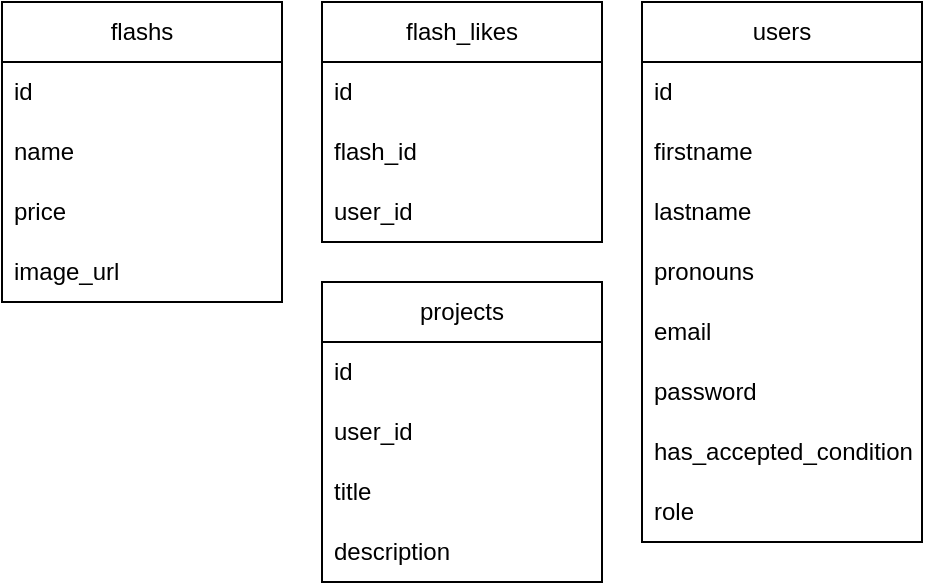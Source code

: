<mxfile version="20.7.4" type="github"><diagram id="WnRUJiR_dKmK8ocuyKYD" name="Page-1"><mxGraphModel dx="1150" dy="483" grid="1" gridSize="10" guides="1" tooltips="1" connect="1" arrows="1" fold="1" page="1" pageScale="1" pageWidth="827" pageHeight="1169" math="0" shadow="0"><root><mxCell id="0"/><mxCell id="1" parent="0"/><mxCell id="hfQBlb74d8DQN1UOkCWa-1" value="users" style="swimlane;fontStyle=0;childLayout=stackLayout;horizontal=1;startSize=30;horizontalStack=0;resizeParent=1;resizeParentMax=0;resizeLast=0;collapsible=1;marginBottom=0;whiteSpace=wrap;html=1;" vertex="1" parent="1"><mxGeometry x="510" y="160" width="140" height="270" as="geometry"/></mxCell><mxCell id="hfQBlb74d8DQN1UOkCWa-21" value="id" style="text;strokeColor=none;fillColor=none;align=left;verticalAlign=middle;spacingLeft=4;spacingRight=4;overflow=hidden;points=[[0,0.5],[1,0.5]];portConstraint=eastwest;rotatable=0;whiteSpace=wrap;html=1;" vertex="1" parent="hfQBlb74d8DQN1UOkCWa-1"><mxGeometry y="30" width="140" height="30" as="geometry"/></mxCell><mxCell id="hfQBlb74d8DQN1UOkCWa-2" value="firstname" style="text;strokeColor=none;fillColor=none;align=left;verticalAlign=middle;spacingLeft=4;spacingRight=4;overflow=hidden;points=[[0,0.5],[1,0.5]];portConstraint=eastwest;rotatable=0;whiteSpace=wrap;html=1;" vertex="1" parent="hfQBlb74d8DQN1UOkCWa-1"><mxGeometry y="60" width="140" height="30" as="geometry"/></mxCell><mxCell id="hfQBlb74d8DQN1UOkCWa-3" value="lastname" style="text;strokeColor=none;fillColor=none;align=left;verticalAlign=middle;spacingLeft=4;spacingRight=4;overflow=hidden;points=[[0,0.5],[1,0.5]];portConstraint=eastwest;rotatable=0;whiteSpace=wrap;html=1;" vertex="1" parent="hfQBlb74d8DQN1UOkCWa-1"><mxGeometry y="90" width="140" height="30" as="geometry"/></mxCell><mxCell id="hfQBlb74d8DQN1UOkCWa-24" value="pronouns" style="text;strokeColor=none;fillColor=none;align=left;verticalAlign=middle;spacingLeft=4;spacingRight=4;overflow=hidden;points=[[0,0.5],[1,0.5]];portConstraint=eastwest;rotatable=0;whiteSpace=wrap;html=1;" vertex="1" parent="hfQBlb74d8DQN1UOkCWa-1"><mxGeometry y="120" width="140" height="30" as="geometry"/></mxCell><mxCell id="hfQBlb74d8DQN1UOkCWa-4" value="email" style="text;strokeColor=none;fillColor=none;align=left;verticalAlign=middle;spacingLeft=4;spacingRight=4;overflow=hidden;points=[[0,0.5],[1,0.5]];portConstraint=eastwest;rotatable=0;whiteSpace=wrap;html=1;" vertex="1" parent="hfQBlb74d8DQN1UOkCWa-1"><mxGeometry y="150" width="140" height="30" as="geometry"/></mxCell><mxCell id="hfQBlb74d8DQN1UOkCWa-5" value="password" style="text;strokeColor=none;fillColor=none;align=left;verticalAlign=middle;spacingLeft=4;spacingRight=4;overflow=hidden;points=[[0,0.5],[1,0.5]];portConstraint=eastwest;rotatable=0;whiteSpace=wrap;html=1;" vertex="1" parent="hfQBlb74d8DQN1UOkCWa-1"><mxGeometry y="180" width="140" height="30" as="geometry"/></mxCell><mxCell id="hfQBlb74d8DQN1UOkCWa-35" value="has_accepted_condition" style="text;strokeColor=none;fillColor=none;align=left;verticalAlign=middle;spacingLeft=4;spacingRight=4;overflow=hidden;points=[[0,0.5],[1,0.5]];portConstraint=eastwest;rotatable=0;whiteSpace=wrap;html=1;" vertex="1" parent="hfQBlb74d8DQN1UOkCWa-1"><mxGeometry y="210" width="140" height="30" as="geometry"/></mxCell><mxCell id="hfQBlb74d8DQN1UOkCWa-15" value="role" style="text;strokeColor=none;fillColor=none;align=left;verticalAlign=middle;spacingLeft=4;spacingRight=4;overflow=hidden;points=[[0,0.5],[1,0.5]];portConstraint=eastwest;rotatable=0;whiteSpace=wrap;html=1;" vertex="1" parent="hfQBlb74d8DQN1UOkCWa-1"><mxGeometry y="240" width="140" height="30" as="geometry"/></mxCell><mxCell id="hfQBlb74d8DQN1UOkCWa-6" value="flashs" style="swimlane;fontStyle=0;childLayout=stackLayout;horizontal=1;startSize=30;horizontalStack=0;resizeParent=1;resizeParentMax=0;resizeLast=0;collapsible=1;marginBottom=0;whiteSpace=wrap;html=1;" vertex="1" parent="1"><mxGeometry x="190" y="160" width="140" height="150" as="geometry"/></mxCell><mxCell id="hfQBlb74d8DQN1UOkCWa-20" value="id" style="text;strokeColor=none;fillColor=none;align=left;verticalAlign=middle;spacingLeft=4;spacingRight=4;overflow=hidden;points=[[0,0.5],[1,0.5]];portConstraint=eastwest;rotatable=0;whiteSpace=wrap;html=1;" vertex="1" parent="hfQBlb74d8DQN1UOkCWa-6"><mxGeometry y="30" width="140" height="30" as="geometry"/></mxCell><mxCell id="hfQBlb74d8DQN1UOkCWa-7" value="name" style="text;strokeColor=none;fillColor=none;align=left;verticalAlign=middle;spacingLeft=4;spacingRight=4;overflow=hidden;points=[[0,0.5],[1,0.5]];portConstraint=eastwest;rotatable=0;whiteSpace=wrap;html=1;" vertex="1" parent="hfQBlb74d8DQN1UOkCWa-6"><mxGeometry y="60" width="140" height="30" as="geometry"/></mxCell><mxCell id="hfQBlb74d8DQN1UOkCWa-10" value="price" style="text;strokeColor=none;fillColor=none;align=left;verticalAlign=middle;spacingLeft=4;spacingRight=4;overflow=hidden;points=[[0,0.5],[1,0.5]];portConstraint=eastwest;rotatable=0;whiteSpace=wrap;html=1;" vertex="1" parent="hfQBlb74d8DQN1UOkCWa-6"><mxGeometry y="90" width="140" height="30" as="geometry"/></mxCell><mxCell id="hfQBlb74d8DQN1UOkCWa-9" value="image_url" style="text;strokeColor=none;fillColor=none;align=left;verticalAlign=middle;spacingLeft=4;spacingRight=4;overflow=hidden;points=[[0,0.5],[1,0.5]];portConstraint=eastwest;rotatable=0;whiteSpace=wrap;html=1;" vertex="1" parent="hfQBlb74d8DQN1UOkCWa-6"><mxGeometry y="120" width="140" height="30" as="geometry"/></mxCell><mxCell id="hfQBlb74d8DQN1UOkCWa-16" value="projects" style="swimlane;fontStyle=0;childLayout=stackLayout;horizontal=1;startSize=30;horizontalStack=0;resizeParent=1;resizeParentMax=0;resizeLast=0;collapsible=1;marginBottom=0;whiteSpace=wrap;html=1;" vertex="1" parent="1"><mxGeometry x="350" y="300" width="140" height="150" as="geometry"/></mxCell><mxCell id="hfQBlb74d8DQN1UOkCWa-17" value="id" style="text;strokeColor=none;fillColor=none;align=left;verticalAlign=middle;spacingLeft=4;spacingRight=4;overflow=hidden;points=[[0,0.5],[1,0.5]];portConstraint=eastwest;rotatable=0;whiteSpace=wrap;html=1;" vertex="1" parent="hfQBlb74d8DQN1UOkCWa-16"><mxGeometry y="30" width="140" height="30" as="geometry"/></mxCell><mxCell id="hfQBlb74d8DQN1UOkCWa-18" value="user_id" style="text;strokeColor=none;fillColor=none;align=left;verticalAlign=middle;spacingLeft=4;spacingRight=4;overflow=hidden;points=[[0,0.5],[1,0.5]];portConstraint=eastwest;rotatable=0;whiteSpace=wrap;html=1;" vertex="1" parent="hfQBlb74d8DQN1UOkCWa-16"><mxGeometry y="60" width="140" height="30" as="geometry"/></mxCell><mxCell id="hfQBlb74d8DQN1UOkCWa-19" value="title" style="text;strokeColor=none;fillColor=none;align=left;verticalAlign=middle;spacingLeft=4;spacingRight=4;overflow=hidden;points=[[0,0.5],[1,0.5]];portConstraint=eastwest;rotatable=0;whiteSpace=wrap;html=1;" vertex="1" parent="hfQBlb74d8DQN1UOkCWa-16"><mxGeometry y="90" width="140" height="30" as="geometry"/></mxCell><mxCell id="hfQBlb74d8DQN1UOkCWa-22" value="description" style="text;strokeColor=none;fillColor=none;align=left;verticalAlign=middle;spacingLeft=4;spacingRight=4;overflow=hidden;points=[[0,0.5],[1,0.5]];portConstraint=eastwest;rotatable=0;whiteSpace=wrap;html=1;" vertex="1" parent="hfQBlb74d8DQN1UOkCWa-16"><mxGeometry y="120" width="140" height="30" as="geometry"/></mxCell><mxCell id="hfQBlb74d8DQN1UOkCWa-25" value="flash_likes" style="swimlane;fontStyle=0;childLayout=stackLayout;horizontal=1;startSize=30;horizontalStack=0;resizeParent=1;resizeParentMax=0;resizeLast=0;collapsible=1;marginBottom=0;whiteSpace=wrap;html=1;" vertex="1" parent="1"><mxGeometry x="350" y="160" width="140" height="120" as="geometry"/></mxCell><mxCell id="hfQBlb74d8DQN1UOkCWa-26" value="id" style="text;strokeColor=none;fillColor=none;align=left;verticalAlign=middle;spacingLeft=4;spacingRight=4;overflow=hidden;points=[[0,0.5],[1,0.5]];portConstraint=eastwest;rotatable=0;whiteSpace=wrap;html=1;" vertex="1" parent="hfQBlb74d8DQN1UOkCWa-25"><mxGeometry y="30" width="140" height="30" as="geometry"/></mxCell><mxCell id="hfQBlb74d8DQN1UOkCWa-27" value="flash_id" style="text;strokeColor=none;fillColor=none;align=left;verticalAlign=middle;spacingLeft=4;spacingRight=4;overflow=hidden;points=[[0,0.5],[1,0.5]];portConstraint=eastwest;rotatable=0;whiteSpace=wrap;html=1;" vertex="1" parent="hfQBlb74d8DQN1UOkCWa-25"><mxGeometry y="60" width="140" height="30" as="geometry"/></mxCell><mxCell id="hfQBlb74d8DQN1UOkCWa-28" value="user_id" style="text;strokeColor=none;fillColor=none;align=left;verticalAlign=middle;spacingLeft=4;spacingRight=4;overflow=hidden;points=[[0,0.5],[1,0.5]];portConstraint=eastwest;rotatable=0;whiteSpace=wrap;html=1;" vertex="1" parent="hfQBlb74d8DQN1UOkCWa-25"><mxGeometry y="90" width="140" height="30" as="geometry"/></mxCell></root></mxGraphModel></diagram></mxfile>